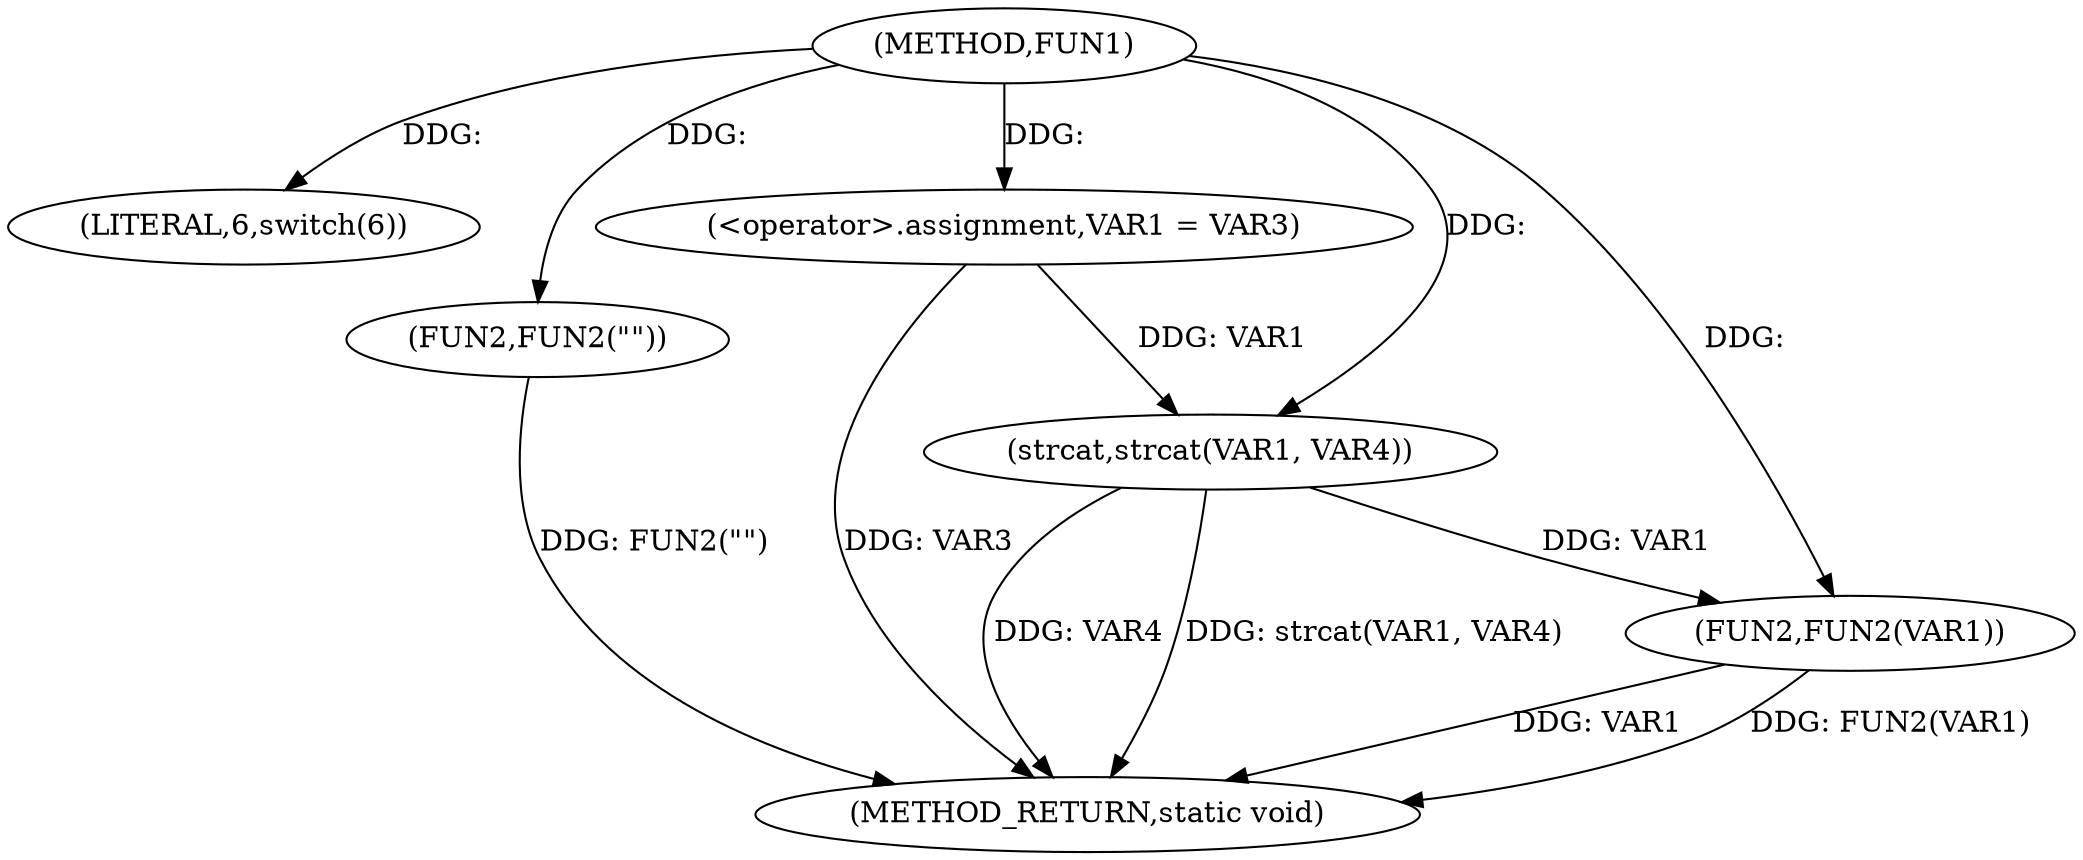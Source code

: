 digraph FUN1 {  
"1000100" [label = "(METHOD,FUN1)" ]
"1000124" [label = "(METHOD_RETURN,static void)" ]
"1000106" [label = "(LITERAL,6,switch(6))" ]
"1000109" [label = "(<operator>.assignment,VAR1 = VAR3)" ]
"1000114" [label = "(FUN2,FUN2(\"\"))" ]
"1000119" [label = "(strcat,strcat(VAR1, VAR4))" ]
"1000122" [label = "(FUN2,FUN2(VAR1))" ]
  "1000114" -> "1000124"  [ label = "DDG: FUN2(\"\")"] 
  "1000122" -> "1000124"  [ label = "DDG: VAR1"] 
  "1000119" -> "1000124"  [ label = "DDG: VAR4"] 
  "1000122" -> "1000124"  [ label = "DDG: FUN2(VAR1)"] 
  "1000119" -> "1000124"  [ label = "DDG: strcat(VAR1, VAR4)"] 
  "1000109" -> "1000124"  [ label = "DDG: VAR3"] 
  "1000100" -> "1000106"  [ label = "DDG: "] 
  "1000100" -> "1000109"  [ label = "DDG: "] 
  "1000100" -> "1000114"  [ label = "DDG: "] 
  "1000109" -> "1000119"  [ label = "DDG: VAR1"] 
  "1000100" -> "1000119"  [ label = "DDG: "] 
  "1000119" -> "1000122"  [ label = "DDG: VAR1"] 
  "1000100" -> "1000122"  [ label = "DDG: "] 
}
